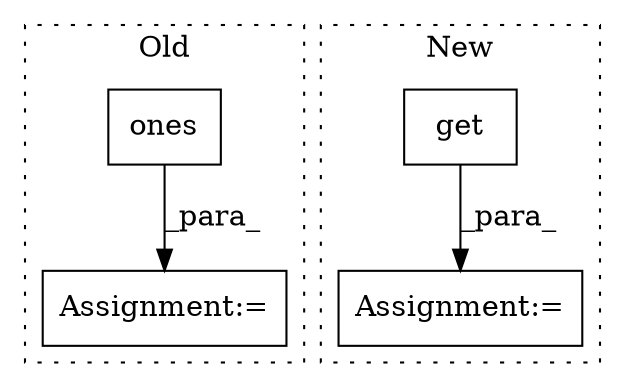 digraph G {
subgraph cluster0 {
1 [label="ones" a="32" s="1875,1894" l="5,1" shape="box"];
3 [label="Assignment:=" a="7" s="1868" l="1" shape="box"];
label = "Old";
style="dotted";
}
subgraph cluster1 {
2 [label="get" a="32" s="1821,1838" l="4,1" shape="box"];
4 [label="Assignment:=" a="7" s="1815" l="1" shape="box"];
label = "New";
style="dotted";
}
1 -> 3 [label="_para_"];
2 -> 4 [label="_para_"];
}